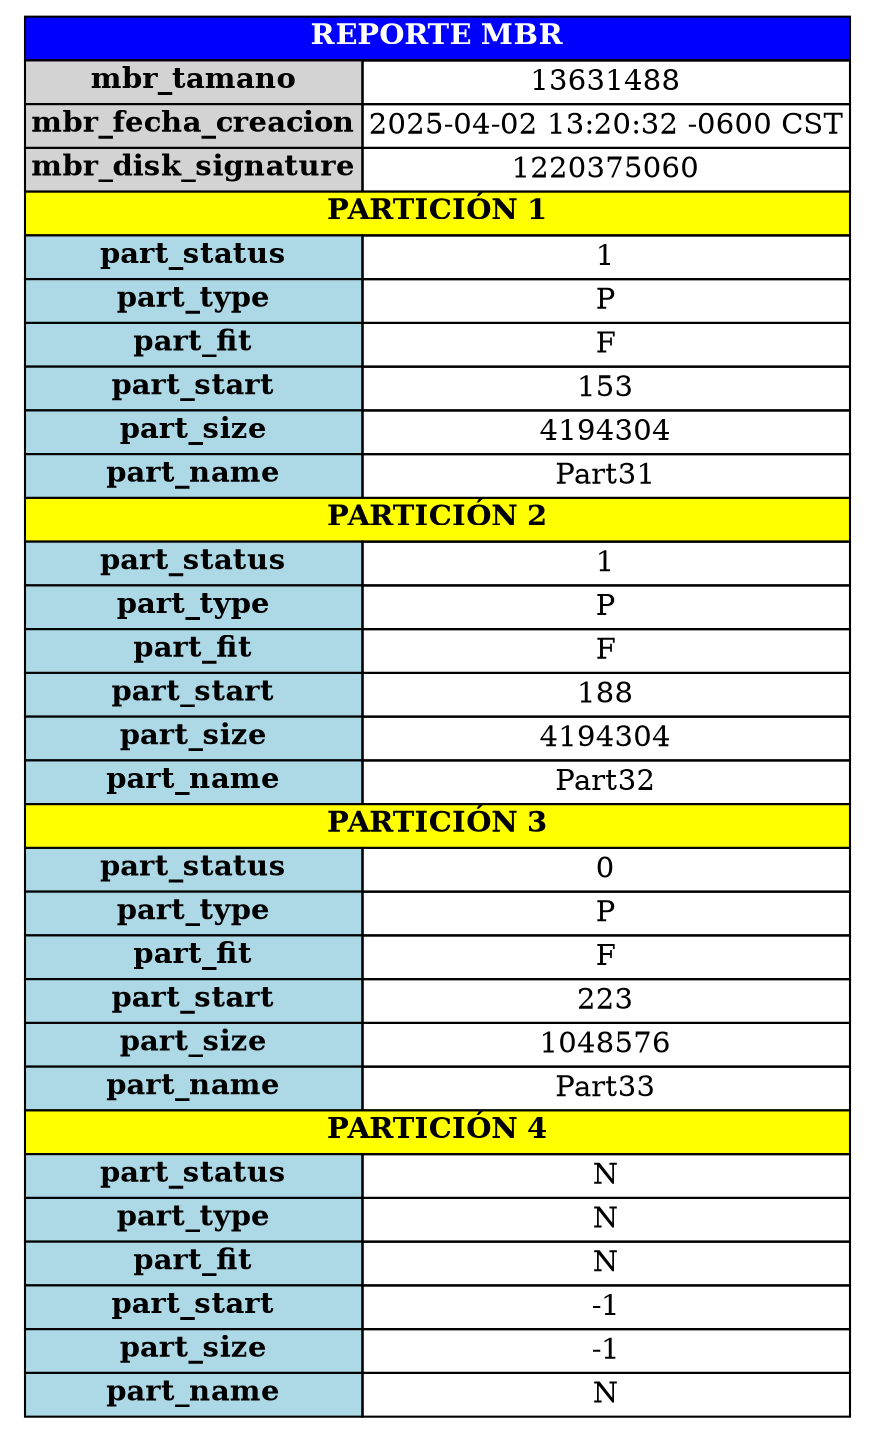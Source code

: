 digraph G {
        node [shape=plaintext]
        tabla [label=<
            <table border="0" cellborder="1" cellspacing="0">
                <tr><td colspan="2" bgcolor="blue"><font color="white"><b>REPORTE MBR</b></font></td></tr>
                <tr><td bgcolor="lightgray"><b>mbr_tamano</b></td><td>13631488</td></tr>
                <tr><td bgcolor="lightgray"><b>mbr_fecha_creacion</b></td><td>2025-04-02 13:20:32 -0600 CST</td></tr>
                <tr><td bgcolor="lightgray"><b>mbr_disk_signature</b></td><td>1220375060</td></tr>
            
				<tr><td colspan="2" bgcolor="yellow"><b>PARTICIÓN 1</b></td></tr>
				<tr><td bgcolor="lightblue"><b>part_status</b></td><td>1</td></tr>
				<tr><td bgcolor="lightblue"><b>part_type</b></td><td>P</td></tr>
				<tr><td bgcolor="lightblue"><b>part_fit</b></td><td>F</td></tr>
				<tr><td bgcolor="lightblue"><b>part_start</b></td><td>153</td></tr>
				<tr><td bgcolor="lightblue"><b>part_size</b></td><td>4194304</td></tr>
				<tr><td bgcolor="lightblue"><b>part_name</b></td><td>Part31</td></tr>
			
				<tr><td colspan="2" bgcolor="yellow"><b>PARTICIÓN 2</b></td></tr>
				<tr><td bgcolor="lightblue"><b>part_status</b></td><td>1</td></tr>
				<tr><td bgcolor="lightblue"><b>part_type</b></td><td>P</td></tr>
				<tr><td bgcolor="lightblue"><b>part_fit</b></td><td>F</td></tr>
				<tr><td bgcolor="lightblue"><b>part_start</b></td><td>188</td></tr>
				<tr><td bgcolor="lightblue"><b>part_size</b></td><td>4194304</td></tr>
				<tr><td bgcolor="lightblue"><b>part_name</b></td><td>Part32</td></tr>
			
				<tr><td colspan="2" bgcolor="yellow"><b>PARTICIÓN 3</b></td></tr>
				<tr><td bgcolor="lightblue"><b>part_status</b></td><td>0</td></tr>
				<tr><td bgcolor="lightblue"><b>part_type</b></td><td>P</td></tr>
				<tr><td bgcolor="lightblue"><b>part_fit</b></td><td>F</td></tr>
				<tr><td bgcolor="lightblue"><b>part_start</b></td><td>223</td></tr>
				<tr><td bgcolor="lightblue"><b>part_size</b></td><td>1048576</td></tr>
				<tr><td bgcolor="lightblue"><b>part_name</b></td><td>Part33</td></tr>
			
				<tr><td colspan="2" bgcolor="yellow"><b>PARTICIÓN 4</b></td></tr>
				<tr><td bgcolor="lightblue"><b>part_status</b></td><td>N</td></tr>
				<tr><td bgcolor="lightblue"><b>part_type</b></td><td>N</td></tr>
				<tr><td bgcolor="lightblue"><b>part_fit</b></td><td>N</td></tr>
				<tr><td bgcolor="lightblue"><b>part_start</b></td><td>-1</td></tr>
				<tr><td bgcolor="lightblue"><b>part_size</b></td><td>-1</td></tr>
				<tr><td bgcolor="lightblue"><b>part_name</b></td><td>N</td></tr>
			</table>>] }